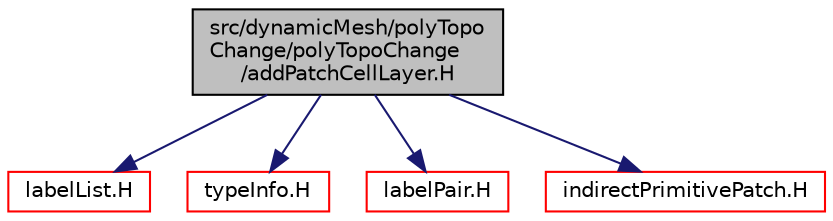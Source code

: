 digraph "src/dynamicMesh/polyTopoChange/polyTopoChange/addPatchCellLayer.H"
{
  bgcolor="transparent";
  edge [fontname="Helvetica",fontsize="10",labelfontname="Helvetica",labelfontsize="10"];
  node [fontname="Helvetica",fontsize="10",shape=record];
  Node1 [label="src/dynamicMesh/polyTopo\lChange/polyTopoChange\l/addPatchCellLayer.H",height=0.2,width=0.4,color="black", fillcolor="grey75", style="filled", fontcolor="black"];
  Node1 -> Node2 [color="midnightblue",fontsize="10",style="solid",fontname="Helvetica"];
  Node2 [label="labelList.H",height=0.2,width=0.4,color="red",URL="$a08908.html"];
  Node1 -> Node3 [color="midnightblue",fontsize="10",style="solid",fontname="Helvetica"];
  Node3 [label="typeInfo.H",height=0.2,width=0.4,color="red",URL="$a07888.html"];
  Node1 -> Node4 [color="midnightblue",fontsize="10",style="solid",fontname="Helvetica"];
  Node4 [label="labelPair.H",height=0.2,width=0.4,color="red",URL="$a08931.html"];
  Node1 -> Node5 [color="midnightblue",fontsize="10",style="solid",fontname="Helvetica"];
  Node5 [label="indirectPrimitivePatch.H",height=0.2,width=0.4,color="red",URL="$a08763.html"];
}
